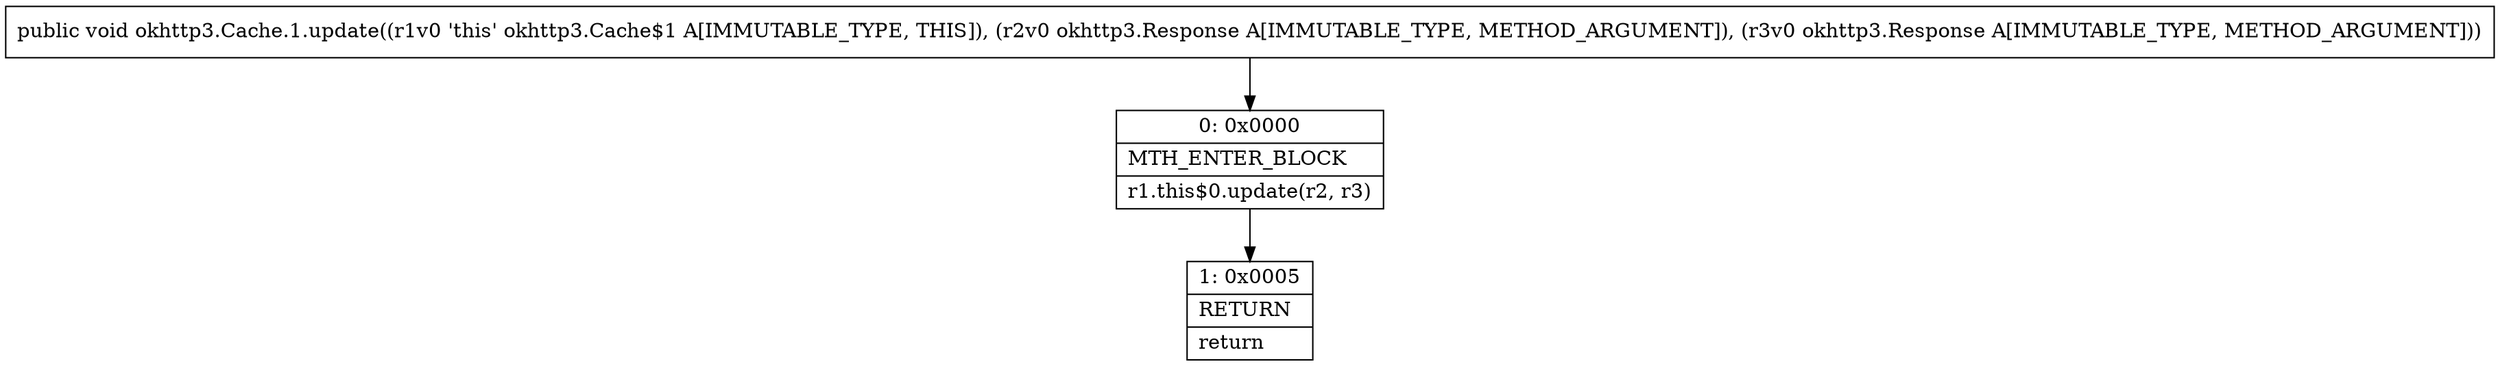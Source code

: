 digraph "CFG forokhttp3.Cache.1.update(Lokhttp3\/Response;Lokhttp3\/Response;)V" {
Node_0 [shape=record,label="{0\:\ 0x0000|MTH_ENTER_BLOCK\l|r1.this$0.update(r2, r3)\l}"];
Node_1 [shape=record,label="{1\:\ 0x0005|RETURN\l|return\l}"];
MethodNode[shape=record,label="{public void okhttp3.Cache.1.update((r1v0 'this' okhttp3.Cache$1 A[IMMUTABLE_TYPE, THIS]), (r2v0 okhttp3.Response A[IMMUTABLE_TYPE, METHOD_ARGUMENT]), (r3v0 okhttp3.Response A[IMMUTABLE_TYPE, METHOD_ARGUMENT])) }"];
MethodNode -> Node_0;
Node_0 -> Node_1;
}


